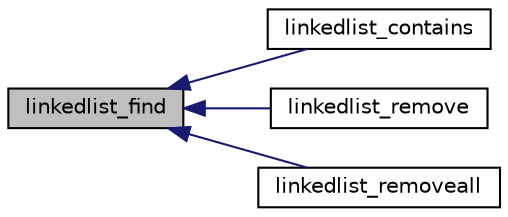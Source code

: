 digraph "linkedlist_find"
{
 // INTERACTIVE_SVG=YES
  edge [fontname="Helvetica",fontsize="10",labelfontname="Helvetica",labelfontsize="10"];
  node [fontname="Helvetica",fontsize="10",shape=record];
  rankdir="LR";
  Node1 [label="linkedlist_find",height=0.2,width=0.4,color="black", fillcolor="grey75", style="filled", fontcolor="black"];
  Node1 -> Node2 [dir="back",color="midnightblue",fontsize="10",style="solid",fontname="Helvetica"];
  Node2 [label="linkedlist_contains",height=0.2,width=0.4,color="black", fillcolor="white", style="filled",URL="$linkedlist_8h.html#aa04c959f4a8961db5b0ca68d5d21133a"];
  Node1 -> Node3 [dir="back",color="midnightblue",fontsize="10",style="solid",fontname="Helvetica"];
  Node3 [label="linkedlist_remove",height=0.2,width=0.4,color="black", fillcolor="white", style="filled",URL="$linkedlist_8h.html#acb4b286b609f396f1a5343d6797e8649"];
  Node1 -> Node4 [dir="back",color="midnightblue",fontsize="10",style="solid",fontname="Helvetica"];
  Node4 [label="linkedlist_removeall",height=0.2,width=0.4,color="black", fillcolor="white", style="filled",URL="$linkedlist_8h.html#a3483002eca4c35f5735aae151ff667de"];
}
